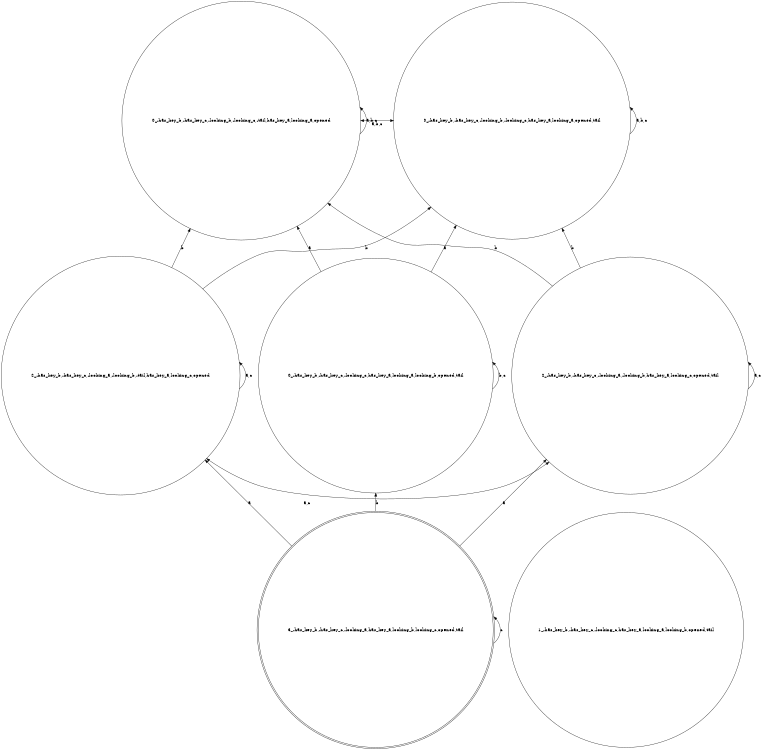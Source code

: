 digraph K_structure{
	rankdir=BT;
	size="8,5"
//WORLDS List:
	node [shape = circle] "0_-has_key_b,-has_key_c,-looking_b,-looking_c,has_key_a,looking_a,opened,tail";// (,-has_key_b,-has_key_c,-looking_b,-looking_c,has_key_a,looking_a,opened,tail)
	node [shape = circle] "1_-has_key_b,-has_key_c,-looking_c,has_key_a,looking_a,looking_b,opened,tail";// (,-has_key_b,-has_key_c,-looking_c,has_key_a,looking_a,looking_b,opened,tail)
	node [shape = circle] "2_-has_key_b,-has_key_c,-looking_a,-looking_b,has_key_a,looking_c,opened,tail";// (,-has_key_b,-has_key_c,-looking_a,-looking_b,has_key_a,looking_c,opened,tail)
	node [shape = doublecircle] "3_-has_key_b,-has_key_c,-looking_a,has_key_a,looking_b,looking_c,opened,tail";// (,-has_key_b,-has_key_c,-looking_a,has_key_a,looking_b,looking_c,opened,tail)
	node [shape = circle] "2_-has_key_b,-has_key_c,-looking_a,-looking_b,-tail,has_key_a,looking_c,opened";// (,-has_key_b,-has_key_c,-looking_a,-looking_b,-tail,has_key_a,looking_c,opened)
	node [shape = circle] "0_-has_key_b,-has_key_c,-looking_b,-looking_c,-tail,has_key_a,looking_a,opened";// (,-has_key_b,-has_key_c,-looking_b,-looking_c,-tail,has_key_a,looking_a,opened)


//RANKS List:
	{rank = same; "0_-has_key_b,-has_key_c,-looking_b,-looking_c,has_key_a,looking_a,opened,tail"; "0_-has_key_b,-has_key_c,-looking_b,-looking_c,-tail,has_key_a,looking_a,opened"; }
	{rank = same; "2_-has_key_b,-has_key_c,-looking_a,-looking_b,has_key_a,looking_c,opened,tail"; "2_-has_key_b,-has_key_c,-looking_a,-looking_b,-tail,has_key_a,looking_c,opened"; }
	{rank = same; "3_-has_key_b,-has_key_c,-looking_a,has_key_a,looking_b,looking_c,opened,tail"; }
	{rank = same; "0_-has_key_b,-has_key_c,-looking_c,has_key_a,looking_a,looking_b,opened,tail"; }


//EDGES List:
	"0_-has_key_b,-has_key_c,-looking_b,-looking_c,-tail,has_key_a,looking_a,opened" -> "0_-has_key_b,-has_key_c,-looking_b,-looking_c,-tail,has_key_a,looking_a,opened" [ label = "a,b,c" ];
	"0_-has_key_b,-has_key_c,-looking_b,-looking_c,has_key_a,looking_a,opened,tail" -> "0_-has_key_b,-has_key_c,-looking_b,-looking_c,has_key_a,looking_a,opened,tail" [ label = "a,b,c" ];
	"0_-has_key_b,-has_key_c,-looking_c,has_key_a,looking_a,looking_b,opened,tail" -> "0_-has_key_b,-has_key_c,-looking_b,-looking_c,-tail,has_key_a,looking_a,opened" [ label = "a" ];
	"0_-has_key_b,-has_key_c,-looking_c,has_key_a,looking_a,looking_b,opened,tail" -> "0_-has_key_b,-has_key_c,-looking_b,-looking_c,has_key_a,looking_a,opened,tail" [ label = "a" ];
	"0_-has_key_b,-has_key_c,-looking_c,has_key_a,looking_a,looking_b,opened,tail" -> "0_-has_key_b,-has_key_c,-looking_c,has_key_a,looking_a,looking_b,opened,tail" [ label = "b,c" ];
	"2_-has_key_b,-has_key_c,-looking_a,-looking_b,-tail,has_key_a,looking_c,opened" -> "0_-has_key_b,-has_key_c,-looking_b,-looking_c,-tail,has_key_a,looking_a,opened" [ label = "b" ];
	"2_-has_key_b,-has_key_c,-looking_a,-looking_b,-tail,has_key_a,looking_c,opened" -> "0_-has_key_b,-has_key_c,-looking_b,-looking_c,has_key_a,looking_a,opened,tail" [ label = "b" ];
	"2_-has_key_b,-has_key_c,-looking_a,-looking_b,-tail,has_key_a,looking_c,opened" -> "2_-has_key_b,-has_key_c,-looking_a,-looking_b,-tail,has_key_a,looking_c,opened" [ label = "a,c" ];
	"2_-has_key_b,-has_key_c,-looking_a,-looking_b,has_key_a,looking_c,opened,tail" -> "0_-has_key_b,-has_key_c,-looking_b,-looking_c,-tail,has_key_a,looking_a,opened" [ label = "b" ];
	"2_-has_key_b,-has_key_c,-looking_a,-looking_b,has_key_a,looking_c,opened,tail" -> "0_-has_key_b,-has_key_c,-looking_b,-looking_c,has_key_a,looking_a,opened,tail" [ label = "b" ];
	"2_-has_key_b,-has_key_c,-looking_a,-looking_b,has_key_a,looking_c,opened,tail" -> "2_-has_key_b,-has_key_c,-looking_a,-looking_b,has_key_a,looking_c,opened,tail" [ label = "a,c" ];
	"3_-has_key_b,-has_key_c,-looking_a,has_key_a,looking_b,looking_c,opened,tail" -> "0_-has_key_b,-has_key_c,-looking_c,has_key_a,looking_a,looking_b,opened,tail" [ label = "b" ];
	"3_-has_key_b,-has_key_c,-looking_a,has_key_a,looking_b,looking_c,opened,tail" -> "2_-has_key_b,-has_key_c,-looking_a,-looking_b,-tail,has_key_a,looking_c,opened" [ label = "a" ];
	"3_-has_key_b,-has_key_c,-looking_a,has_key_a,looking_b,looking_c,opened,tail" -> "2_-has_key_b,-has_key_c,-looking_a,-looking_b,has_key_a,looking_c,opened,tail" [ label = "a" ];
	"3_-has_key_b,-has_key_c,-looking_a,has_key_a,looking_b,looking_c,opened,tail" -> "3_-has_key_b,-has_key_c,-looking_a,has_key_a,looking_b,looking_c,opened,tail" [ label = "c" ];
	"0_-has_key_b,-has_key_c,-looking_b,-looking_c,-tail,has_key_a,looking_a,opened" -> "0_-has_key_b,-has_key_c,-looking_b,-looking_c,has_key_a,looking_a,opened,tail" [ dir=both label = "a,b,c" ];
	"2_-has_key_b,-has_key_c,-looking_a,-looking_b,-tail,has_key_a,looking_c,opened" -> "2_-has_key_b,-has_key_c,-looking_a,-looking_b,has_key_a,looking_c,opened,tail" [ dir=both label = "a,c" ];
}
